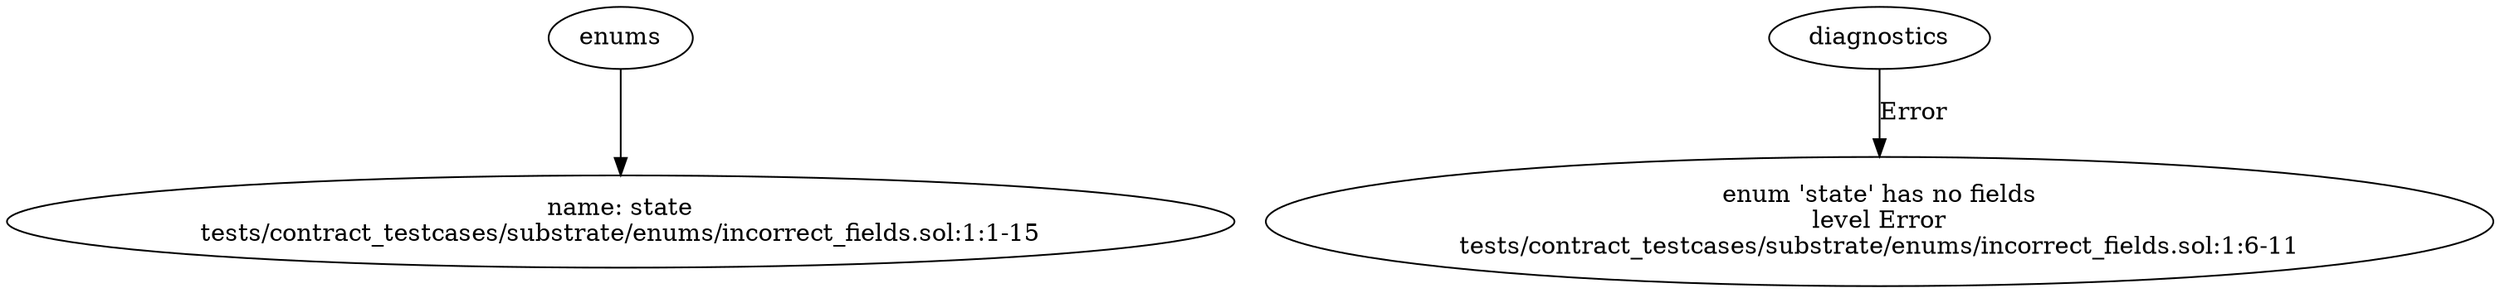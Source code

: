 strict digraph "tests/contract_testcases/substrate/enums/incorrect_fields.sol" {
	state [label="name: state\ntests/contract_testcases/substrate/enums/incorrect_fields.sol:1:1-15"]
	diagnostic [label="enum 'state' has no fields\nlevel Error\ntests/contract_testcases/substrate/enums/incorrect_fields.sol:1:6-11"]
	enums -> state
	diagnostics -> diagnostic [label="Error"]
}
